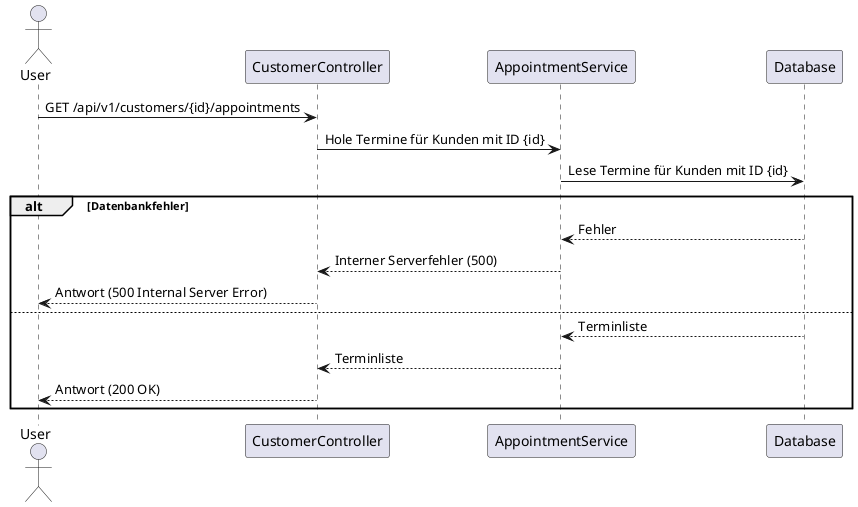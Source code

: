 @startuml
skinparam Shadowing false
skinparam maxMessageSize 300 

actor User
participant CustomerController
participant AppointmentService
participant Database 

User -> CustomerController: GET /api/v1/customers/{id}/appointments
CustomerController -> AppointmentService: Hole Termine für Kunden mit ID {id}
AppointmentService -> Database: Lese Termine für Kunden mit ID {id}
alt Datenbankfehler
    Database --> AppointmentService: Fehler
    AppointmentService --> CustomerController: Interner Serverfehler (500)
    CustomerController --> User: Antwort (500 Internal Server Error)
else
    Database --> AppointmentService: Terminliste
    AppointmentService --> CustomerController: Terminliste
    CustomerController --> User: Antwort (200 OK)
end
@enduml